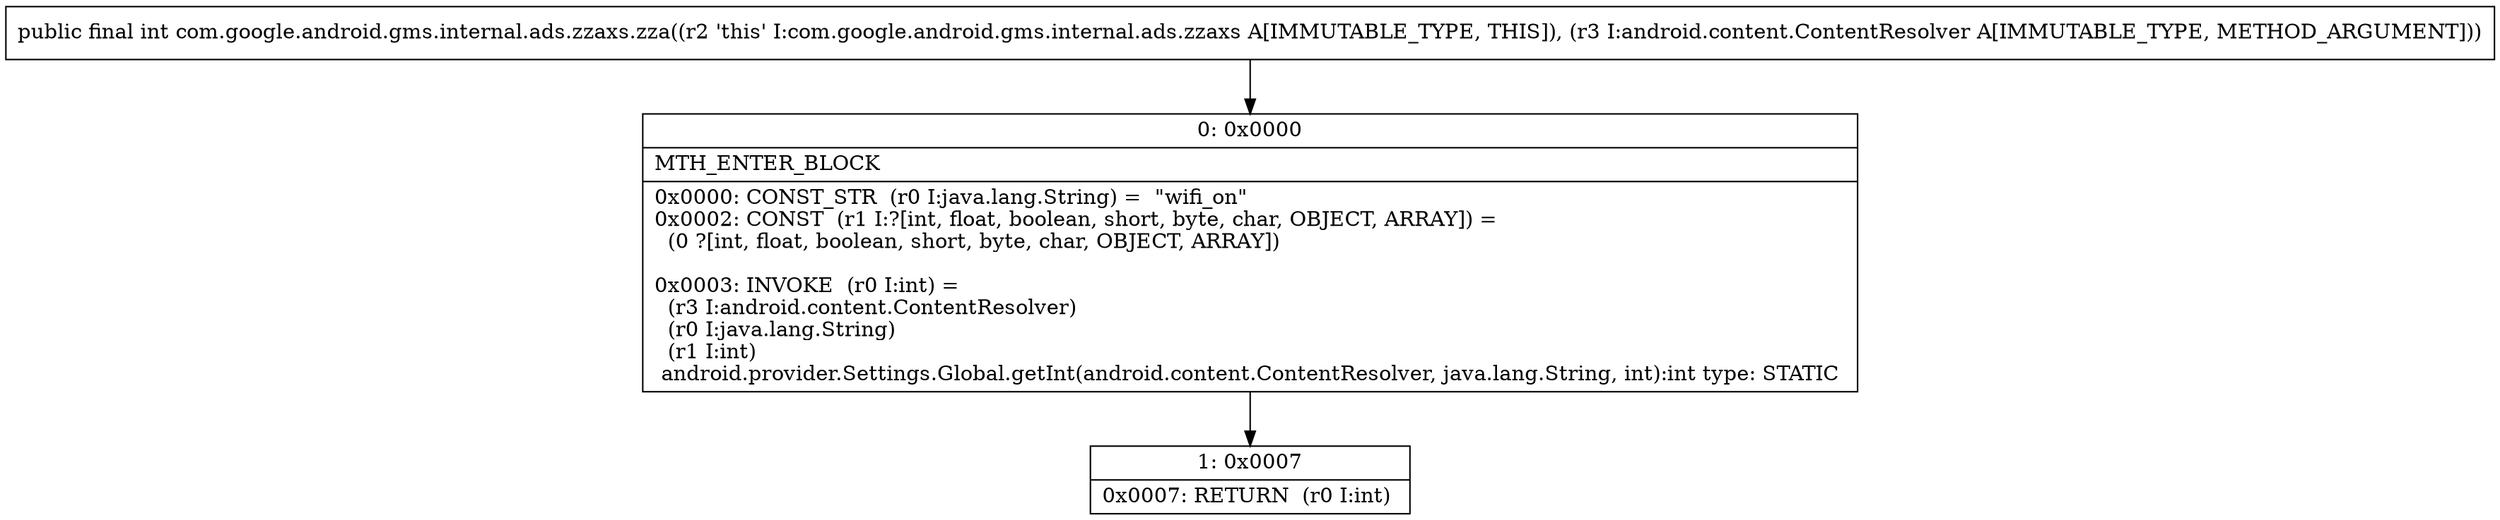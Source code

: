 digraph "CFG forcom.google.android.gms.internal.ads.zzaxs.zza(Landroid\/content\/ContentResolver;)I" {
Node_0 [shape=record,label="{0\:\ 0x0000|MTH_ENTER_BLOCK\l|0x0000: CONST_STR  (r0 I:java.lang.String) =  \"wifi_on\" \l0x0002: CONST  (r1 I:?[int, float, boolean, short, byte, char, OBJECT, ARRAY]) = \l  (0 ?[int, float, boolean, short, byte, char, OBJECT, ARRAY])\l \l0x0003: INVOKE  (r0 I:int) = \l  (r3 I:android.content.ContentResolver)\l  (r0 I:java.lang.String)\l  (r1 I:int)\l android.provider.Settings.Global.getInt(android.content.ContentResolver, java.lang.String, int):int type: STATIC \l}"];
Node_1 [shape=record,label="{1\:\ 0x0007|0x0007: RETURN  (r0 I:int) \l}"];
MethodNode[shape=record,label="{public final int com.google.android.gms.internal.ads.zzaxs.zza((r2 'this' I:com.google.android.gms.internal.ads.zzaxs A[IMMUTABLE_TYPE, THIS]), (r3 I:android.content.ContentResolver A[IMMUTABLE_TYPE, METHOD_ARGUMENT])) }"];
MethodNode -> Node_0;
Node_0 -> Node_1;
}

